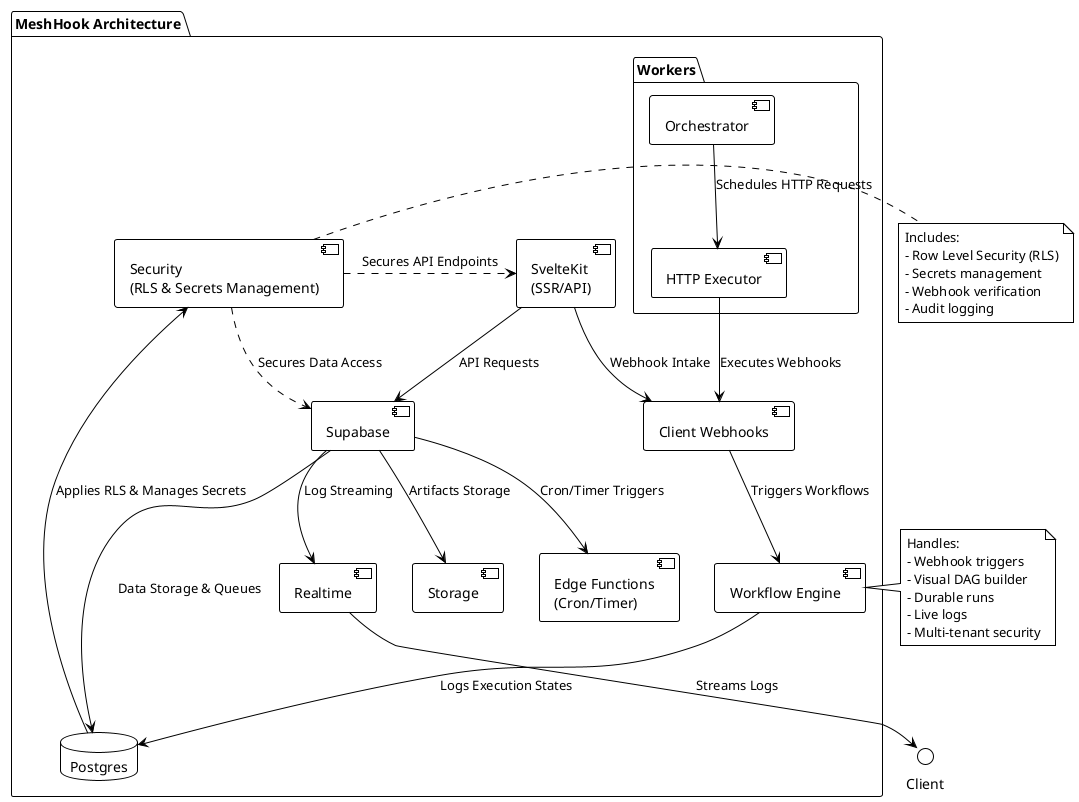 @startuml
!theme plain

package "MeshHook Architecture" {
    [SvelteKit\n(SSR/API)] as SvelteKit
    [Supabase] as Supabase
    package "Workers" {
        [Orchestrator] as Orchestrator
        [HTTP Executor] as Executor
    }
    database "Postgres" as Postgres
    [Realtime] as Realtime
    [Storage] as Storage
    [Edge Functions\n(Cron/Timer)] as Edge
    [Client Webhooks] as Webhooks
    [Workflow Engine] as Workflow
    [Security\n(RLS & Secrets Management)] as Security
}

SvelteKit --> Supabase : API Requests
SvelteKit --> Webhooks : Webhook Intake
Supabase --> Postgres : Data Storage & Queues
Supabase --> Realtime : Log Streaming
Supabase --> Storage : Artifacts Storage
Supabase --> Edge : Cron/Timer Triggers
Orchestrator --> Executor : Schedules HTTP Requests
Executor --> Webhooks : Executes Webhooks
Webhooks --> Workflow : Triggers Workflows
Workflow --> Postgres : Logs Execution States
Realtime -down-> Client : Streams Logs
Postgres --> Security : Applies RLS & Manages Secrets
Security .> SvelteKit : Secures API Endpoints
Security .> Supabase : Secures Data Access

note right of Workflow
  Handles:
  - Webhook triggers
  - Visual DAG builder
  - Durable runs
  - Live logs
  - Multi-tenant security
end note

note right of Security
  Includes:
  - Row Level Security (RLS)
  - Secrets management
  - Webhook verification
  - Audit logging
end note

@enduml